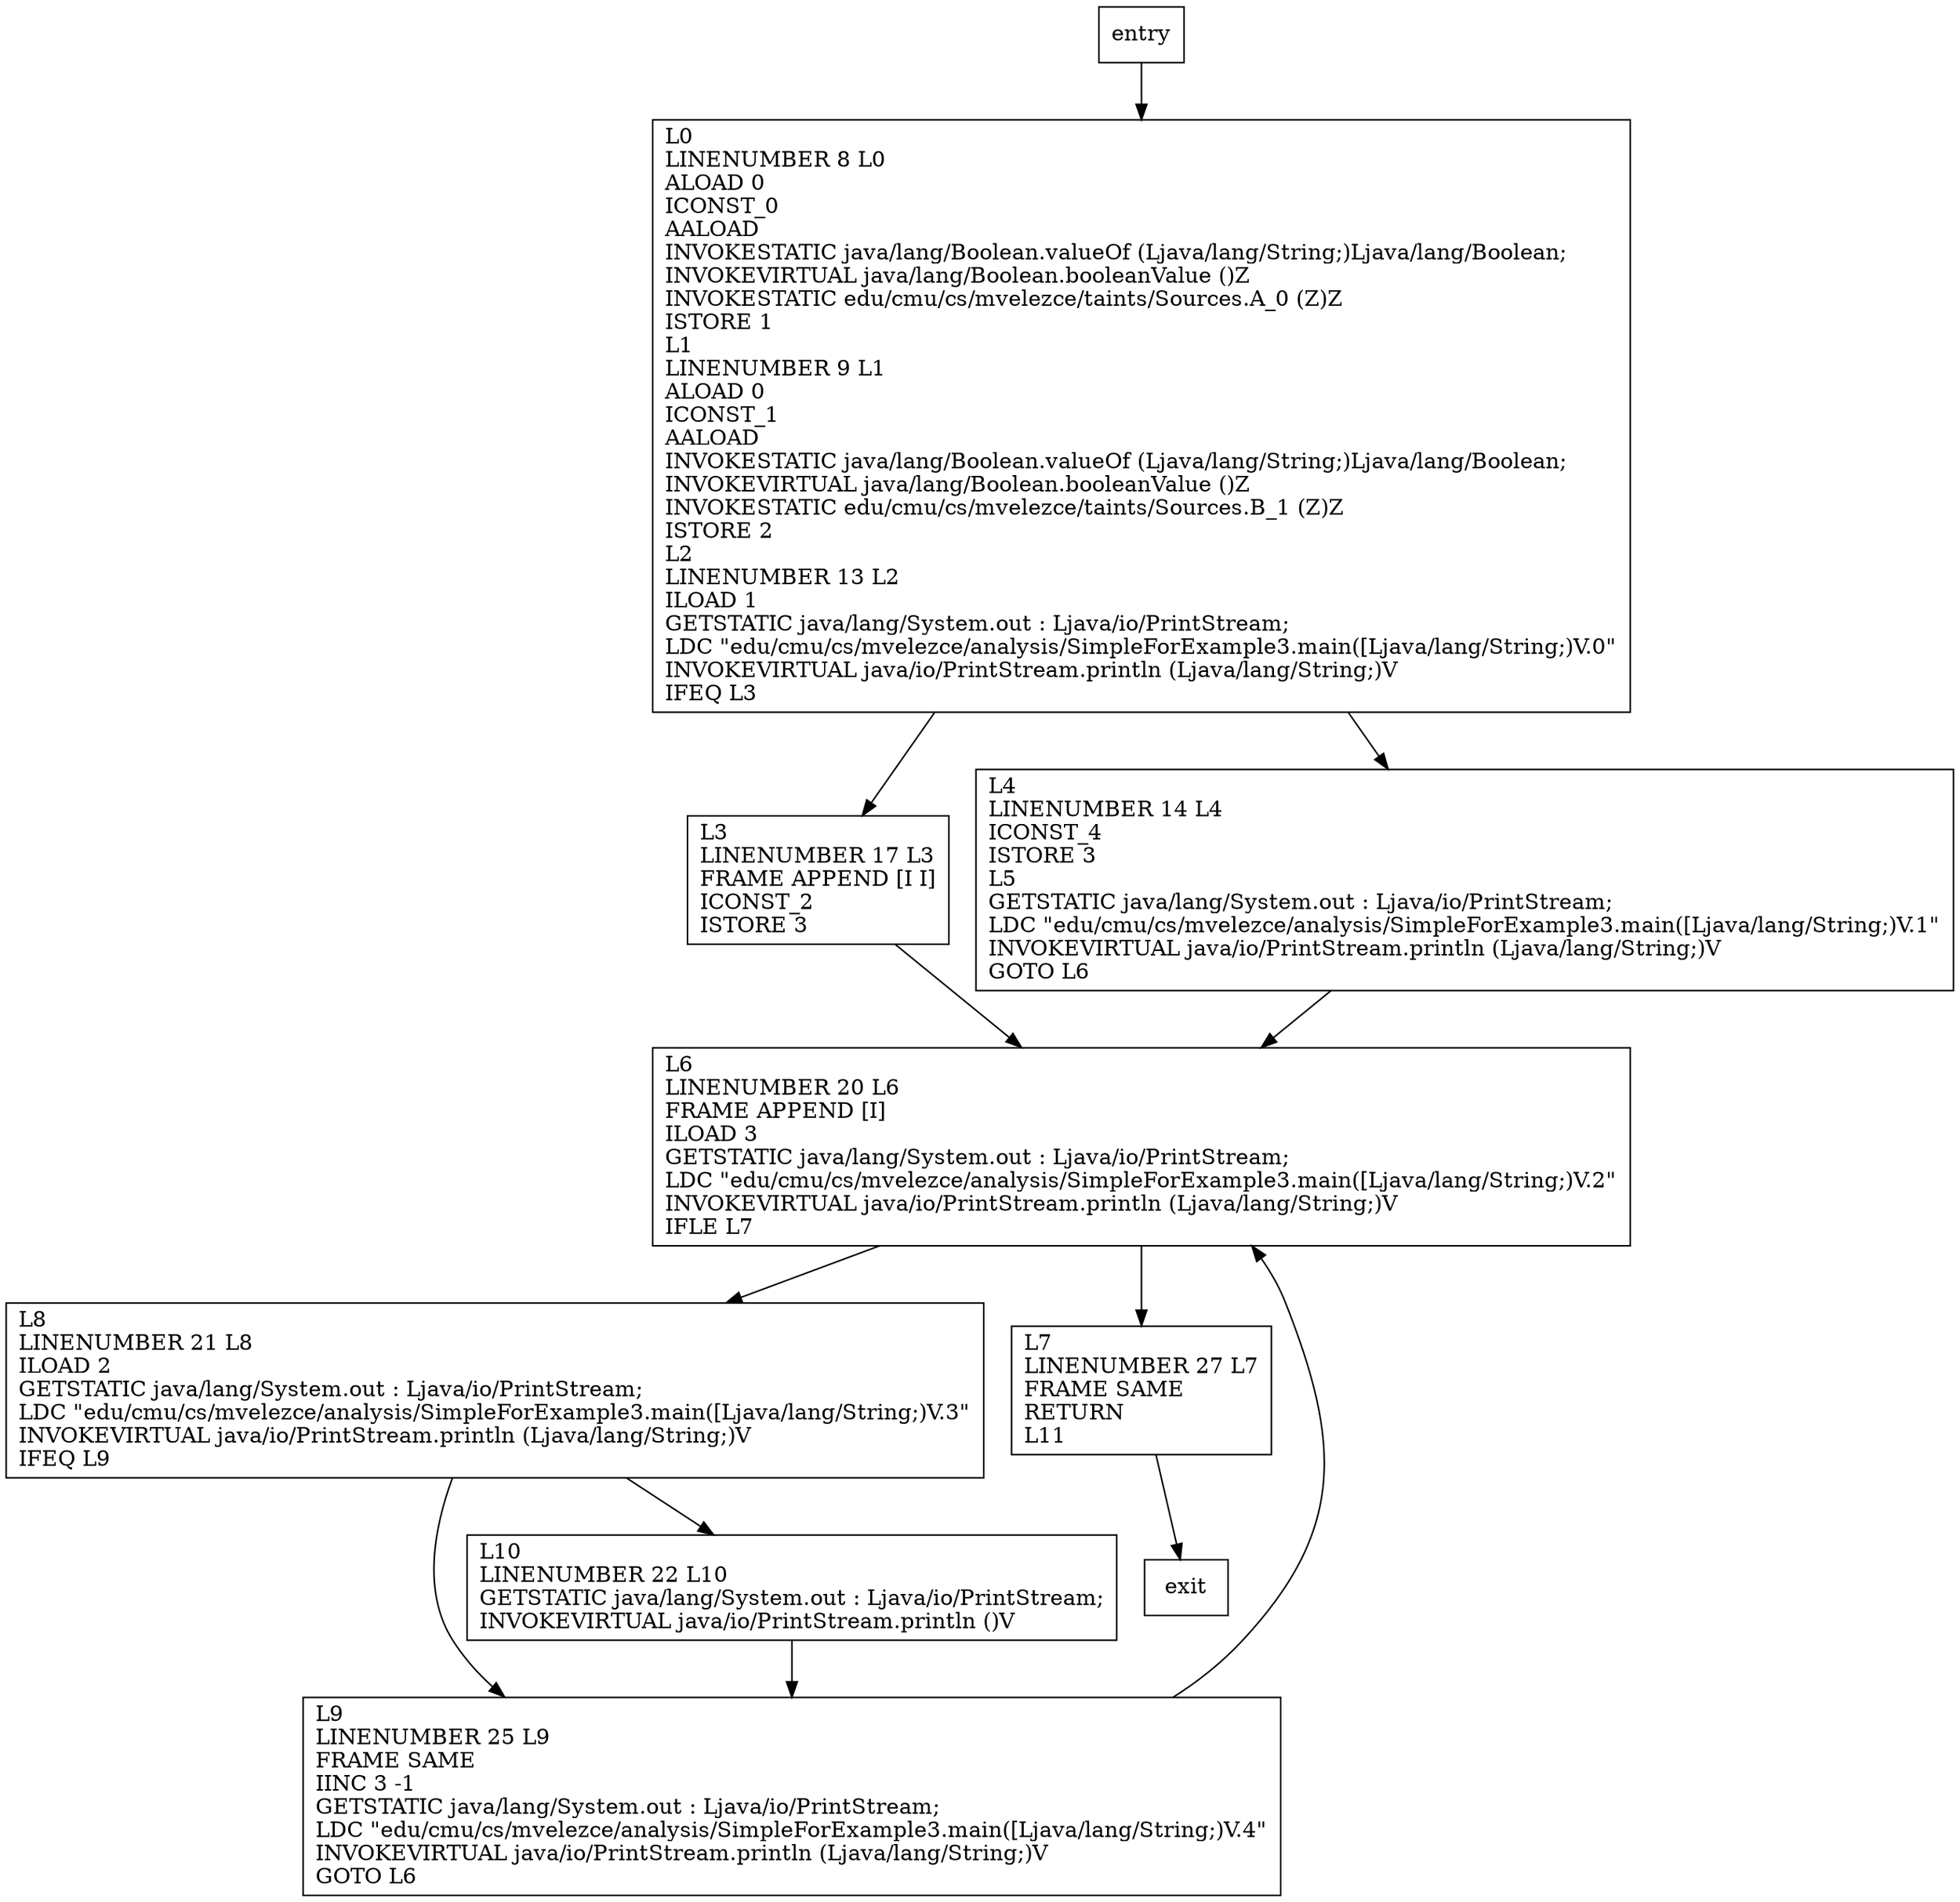 digraph main {
node [shape=record];
212924259 [label="L3\lLINENUMBER 17 L3\lFRAME APPEND [I I]\lICONST_2\lISTORE 3\l"];
1370597622 [label="L6\lLINENUMBER 20 L6\lFRAME APPEND [I]\lILOAD 3\lGETSTATIC java/lang/System.out : Ljava/io/PrintStream;\lLDC \"edu/cmu/cs/mvelezce/analysis/SimpleForExample3.main([Ljava/lang/String;)V.2\"\lINVOKEVIRTUAL java/io/PrintStream.println (Ljava/lang/String;)V\lIFLE L7\l"];
708350323 [label="L8\lLINENUMBER 21 L8\lILOAD 2\lGETSTATIC java/lang/System.out : Ljava/io/PrintStream;\lLDC \"edu/cmu/cs/mvelezce/analysis/SimpleForExample3.main([Ljava/lang/String;)V.3\"\lINVOKEVIRTUAL java/io/PrintStream.println (Ljava/lang/String;)V\lIFEQ L9\l"];
394424498 [label="L9\lLINENUMBER 25 L9\lFRAME SAME\lIINC 3 -1\lGETSTATIC java/lang/System.out : Ljava/io/PrintStream;\lLDC \"edu/cmu/cs/mvelezce/analysis/SimpleForExample3.main([Ljava/lang/String;)V.4\"\lINVOKEVIRTUAL java/io/PrintStream.println (Ljava/lang/String;)V\lGOTO L6\l"];
557342904 [label="L7\lLINENUMBER 27 L7\lFRAME SAME\lRETURN\lL11\l"];
1269339945 [label="L10\lLINENUMBER 22 L10\lGETSTATIC java/lang/System.out : Ljava/io/PrintStream;\lINVOKEVIRTUAL java/io/PrintStream.println ()V\l"];
368955890 [label="L0\lLINENUMBER 8 L0\lALOAD 0\lICONST_0\lAALOAD\lINVOKESTATIC java/lang/Boolean.valueOf (Ljava/lang/String;)Ljava/lang/Boolean;\lINVOKEVIRTUAL java/lang/Boolean.booleanValue ()Z\lINVOKESTATIC edu/cmu/cs/mvelezce/taints/Sources.A_0 (Z)Z\lISTORE 1\lL1\lLINENUMBER 9 L1\lALOAD 0\lICONST_1\lAALOAD\lINVOKESTATIC java/lang/Boolean.valueOf (Ljava/lang/String;)Ljava/lang/Boolean;\lINVOKEVIRTUAL java/lang/Boolean.booleanValue ()Z\lINVOKESTATIC edu/cmu/cs/mvelezce/taints/Sources.B_1 (Z)Z\lISTORE 2\lL2\lLINENUMBER 13 L2\lILOAD 1\lGETSTATIC java/lang/System.out : Ljava/io/PrintStream;\lLDC \"edu/cmu/cs/mvelezce/analysis/SimpleForExample3.main([Ljava/lang/String;)V.0\"\lINVOKEVIRTUAL java/io/PrintStream.println (Ljava/lang/String;)V\lIFEQ L3\l"];
1970528559 [label="L4\lLINENUMBER 14 L4\lICONST_4\lISTORE 3\lL5\lGETSTATIC java/lang/System.out : Ljava/io/PrintStream;\lLDC \"edu/cmu/cs/mvelezce/analysis/SimpleForExample3.main([Ljava/lang/String;)V.1\"\lINVOKEVIRTUAL java/io/PrintStream.println (Ljava/lang/String;)V\lGOTO L6\l"];
entry;
exit;
entry -> 368955890;
212924259 -> 1370597622;
1370597622 -> 708350323;
1370597622 -> 557342904;
708350323 -> 394424498;
708350323 -> 1269339945;
394424498 -> 1370597622;
557342904 -> exit;
1269339945 -> 394424498;
368955890 -> 212924259;
368955890 -> 1970528559;
1970528559 -> 1370597622;
}
